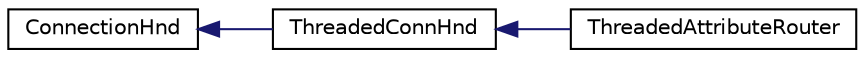 digraph "Graphical Class Hierarchy"
{
 // LATEX_PDF_SIZE
  edge [fontname="Helvetica",fontsize="10",labelfontname="Helvetica",labelfontsize="10"];
  node [fontname="Helvetica",fontsize="10",shape=record];
  rankdir="LR";
  Node0 [label="ConnectionHnd",height=0.2,width=0.4,color="black", fillcolor="white", style="filled",URL="$interfaceConnectionHnd.html",tooltip="Any class that the server invokes upon connection must implement this interface. The server will call..."];
  Node0 -> Node1 [dir="back",color="midnightblue",fontsize="10",style="solid",fontname="Helvetica"];
  Node1 [label="ThreadedConnHnd",height=0.2,width=0.4,color="black", fillcolor="white", style="filled",URL="$classThreadedConnHnd.html",tooltip="Implementation of ConnectionHnd that listens for incomming communication on a dedicated thread."];
  Node1 -> Node2 [dir="back",color="midnightblue",fontsize="10",style="solid",fontname="Helvetica"];
  Node2 [label="ThreadedAttributeRouter",height=0.2,width=0.4,color="black", fillcolor="white", style="filled",URL="$classThreadedAttributeRouter.html",tooltip="Listens for incoming packets on it's own thread. Extend this class and add annotations to dictate beh..."];
}

